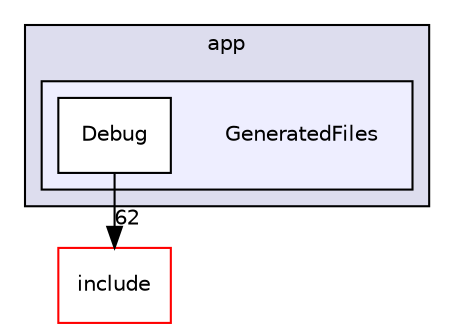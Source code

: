 digraph "Gui/app/GeneratedFiles" {
  compound=true
  node [ fontsize="10", fontname="Helvetica"];
  edge [ labelfontsize="10", labelfontname="Helvetica"];
  subgraph clusterdir_0766f0e603d074189cc5c3262cd5204c {
    graph [ bgcolor="#ddddee", pencolor="black", label="app" fontname="Helvetica", fontsize="10", URL="dir_0766f0e603d074189cc5c3262cd5204c.html"]
  subgraph clusterdir_df42b1de5f4ae231c3cd956ea9c3fd0c {
    graph [ bgcolor="#eeeeff", pencolor="black", label="" URL="dir_df42b1de5f4ae231c3cd956ea9c3fd0c.html"];
    dir_df42b1de5f4ae231c3cd956ea9c3fd0c [shape=plaintext label="GeneratedFiles"];
    dir_c0b9cb8fa5e97619356afa901b5309c4 [shape=box label="Debug" color="black" fillcolor="white" style="filled" URL="dir_c0b9cb8fa5e97619356afa901b5309c4.html"];
  }
  }
  dir_6e89066b6e3a1edc14e01dd7a1c1fb19 [shape=box label="include" fillcolor="white" style="filled" color="red" URL="dir_6e89066b6e3a1edc14e01dd7a1c1fb19.html"];
  dir_c0b9cb8fa5e97619356afa901b5309c4->dir_6e89066b6e3a1edc14e01dd7a1c1fb19 [headlabel="62", labeldistance=1.5 headhref="dir_000003_000004.html"];
}
